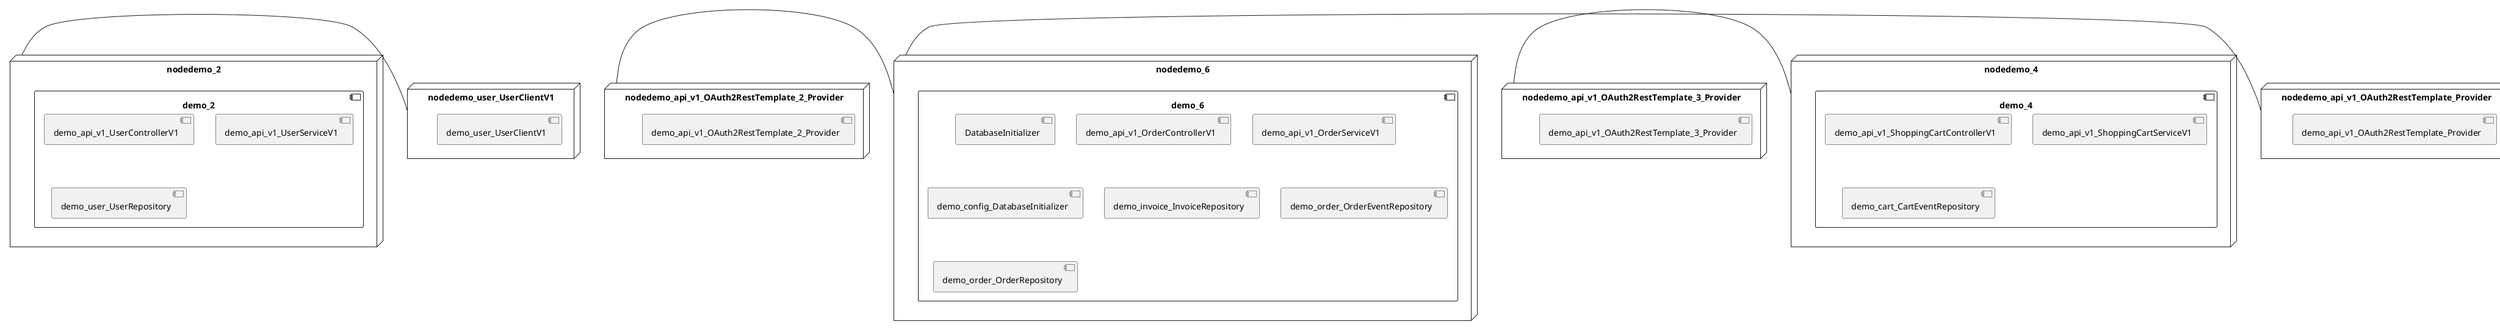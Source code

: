 @startuml
skinparam fixCircleLabelOverlapping true
skinparam componentStyle uml2
node nodedemo {
component demo {
[demo_account_AccountRepository] [[kbastani-spring-cloud-event-sourcing-example.system#_22Be4H7TEe-Hvf98yoHNxw]]
[demo_api_v1_AccountControllerV1] [[kbastani-spring-cloud-event-sourcing-example.system#_22Be4H7TEe-Hvf98yoHNxw]]
[demo_api_v1_AccountServiceV1] [[kbastani-spring-cloud-event-sourcing-example.system#_22Be4H7TEe-Hvf98yoHNxw]]
}
}
node nodedemo_2 {
component demo_2 {
[demo_api_v1_UserControllerV1] [[kbastani-spring-cloud-event-sourcing-example.system#_22Be4H7TEe-Hvf98yoHNxw]]
[demo_api_v1_UserServiceV1] [[kbastani-spring-cloud-event-sourcing-example.system#_22Be4H7TEe-Hvf98yoHNxw]]
[demo_user_UserRepository] [[kbastani-spring-cloud-event-sourcing-example.system#_22Be4H7TEe-Hvf98yoHNxw]]
}
}
node nodedemo_3 {
component demo_3 {
[demo_api_v1_CatalogControllerV1] [[kbastani-spring-cloud-event-sourcing-example.system#_22Be4H7TEe-Hvf98yoHNxw]]
[demo_api_v1_CatalogServiceV1] [[kbastani-spring-cloud-event-sourcing-example.system#_22Be4H7TEe-Hvf98yoHNxw]]
[demo_catalog_CatalogInfoRepository] [[kbastani-spring-cloud-event-sourcing-example.system#_22Be4H7TEe-Hvf98yoHNxw]]
}
}
node nodedemo_4 {
component demo_4 {
[demo_api_v1_ShoppingCartControllerV1] [[kbastani-spring-cloud-event-sourcing-example.system#_22Be4H7TEe-Hvf98yoHNxw]]
[demo_api_v1_ShoppingCartServiceV1] [[kbastani-spring-cloud-event-sourcing-example.system#_22Be4H7TEe-Hvf98yoHNxw]]
[demo_cart_CartEventRepository] [[kbastani-spring-cloud-event-sourcing-example.system#_22Be4H7TEe-Hvf98yoHNxw]]
}
}
node nodedemo_5 {
component demo_5 {
[demo_UserController] [[kbastani-spring-cloud-event-sourcing-example.system#_22Be4H7TEe-Hvf98yoHNxw]]
[demo_UserRepository] [[kbastani-spring-cloud-event-sourcing-example.system#_22Be4H7TEe-Hvf98yoHNxw]]
[demo_UserService] [[kbastani-spring-cloud-event-sourcing-example.system#_22Be4H7TEe-Hvf98yoHNxw]]
[demo_login_UserController] [[kbastani-spring-cloud-event-sourcing-example.system#_22Be4H7TEe-Hvf98yoHNxw]]
}
}
node nodedemo_6 {
component demo_6 {
[DatabaseInitializer] [[kbastani-spring-cloud-event-sourcing-example.system#_22Be4H7TEe-Hvf98yoHNxw]]
[demo_api_v1_OrderControllerV1] [[kbastani-spring-cloud-event-sourcing-example.system#_22Be4H7TEe-Hvf98yoHNxw]]
[demo_api_v1_OrderServiceV1] [[kbastani-spring-cloud-event-sourcing-example.system#_22Be4H7TEe-Hvf98yoHNxw]]
[demo_config_DatabaseInitializer] [[kbastani-spring-cloud-event-sourcing-example.system#_22Be4H7TEe-Hvf98yoHNxw]]
[demo_invoice_InvoiceRepository] [[kbastani-spring-cloud-event-sourcing-example.system#_22Be4H7TEe-Hvf98yoHNxw]]
[demo_order_OrderEventRepository] [[kbastani-spring-cloud-event-sourcing-example.system#_22Be4H7TEe-Hvf98yoHNxw]]
[demo_order_OrderRepository] [[kbastani-spring-cloud-event-sourcing-example.system#_22Be4H7TEe-Hvf98yoHNxw]]
}
}
node nodedemo_v1 {
component demo_v1 {
[demo_v1_InventoryControllerV1] [[kbastani-spring-cloud-event-sourcing-example.system#_22Be4H7TEe-Hvf98yoHNxw]]
[demo_v1_InventoryServiceV1] [[kbastani-spring-cloud-event-sourcing-example.system#_22Be4H7TEe-Hvf98yoHNxw]]
}
}
node nodedemo_api_v1_OAuth2RestTemplate_2_Provider {
[demo_api_v1_OAuth2RestTemplate_2_Provider] [[kbastani-spring-cloud-event-sourcing-example.system#_22Be4H7TEe-Hvf98yoHNxw]]
}
node nodedemo_api_v1_OAuth2RestTemplate_3_Provider {
[demo_api_v1_OAuth2RestTemplate_3_Provider] [[kbastani-spring-cloud-event-sourcing-example.system#_22Be4H7TEe-Hvf98yoHNxw]]
}
node nodedemo_api_v1_OAuth2RestTemplate_Provider {
[demo_api_v1_OAuth2RestTemplate_Provider] [[kbastani-spring-cloud-event-sourcing-example.system#_22Be4H7TEe-Hvf98yoHNxw]]
}
node nodedemo_api_v1_RestTemplate_2_Provider {
[demo_api_v1_RestTemplate_2_Provider] [[kbastani-spring-cloud-event-sourcing-example.system#_22Be4H7TEe-Hvf98yoHNxw]]
}
node nodedemo_api_v1_RestTemplate_Provider {
[demo_api_v1_RestTemplate_Provider] [[kbastani-spring-cloud-event-sourcing-example.system#_22Be4H7TEe-Hvf98yoHNxw]]
}
node nodedemo_inventory_InventoryRepository_Provider {
[demo_inventory_InventoryRepository_Provider] [[kbastani-spring-cloud-event-sourcing-example.system#_22Be4H7TEe-Hvf98yoHNxw]]
}
node nodedemo_login_AuthenticationManager_Provider {
[demo_login_AuthenticationManager_Provider] [[kbastani-spring-cloud-event-sourcing-example.system#_22Be4H7TEe-Hvf98yoHNxw]]
}
node nodedemo_login_ClientDetailsService_Provider {
[demo_login_ClientDetailsService_Provider] [[kbastani-spring-cloud-event-sourcing-example.system#_22Be4H7TEe-Hvf98yoHNxw]]
}
node nodedemo_login_HttpSessionSecurityContextRepository_Provider {
[demo_login_HttpSessionSecurityContextRepository_Provider] [[kbastani-spring-cloud-event-sourcing-example.system#_22Be4H7TEe-Hvf98yoHNxw]]
}
node nodedemo_login_LoginController {
[demo_login_LoginController] [[kbastani-spring-cloud-event-sourcing-example.system#_22Be4H7TEe-Hvf98yoHNxw]]
}
node nodedemo_product_ProductRepository_Provider {
[demo_product_ProductRepository_Provider] [[kbastani-spring-cloud-event-sourcing-example.system#_22Be4H7TEe-Hvf98yoHNxw]]
}
node nodedemo_user_UserClientV1 {
[demo_user_UserClientV1] [[kbastani-spring-cloud-event-sourcing-example.system#_22Be4H7TEe-Hvf98yoHNxw]]
}
node nodedemo_v1_Session_Provider {
[demo_v1_Session_Provider] [[kbastani-spring-cloud-event-sourcing-example.system#_22Be4H7TEe-Hvf98yoHNxw]]
}
[nodedemo_2] - [nodedemo_user_UserClientV1]
[nodedemo_api_v1_OAuth2RestTemplate_2_Provider] - [nodedemo_6]
[nodedemo_api_v1_OAuth2RestTemplate_3_Provider] - [nodedemo_4]
[nodedemo_api_v1_OAuth2RestTemplate_Provider] - [nodedemo_6]
[nodedemo_api_v1_RestTemplate_2_Provider] - [nodedemo_3]
[nodedemo_api_v1_RestTemplate_Provider] - [nodedemo_3]
[nodedemo_inventory_InventoryRepository_Provider] - [nodedemo_v1]
[nodedemo_login_AuthenticationManager_Provider] - [nodedemo_login_LoginController]
[nodedemo_login_ClientDetailsService_Provider] - [nodedemo_login_LoginController]
[nodedemo_login_HttpSessionSecurityContextRepository_Provider] - [nodedemo_login_LoginController]
[nodedemo_product_ProductRepository_Provider] - [nodedemo_v1]
[nodedemo_v1_Session_Provider] - [nodedemo_v1]

@enduml

